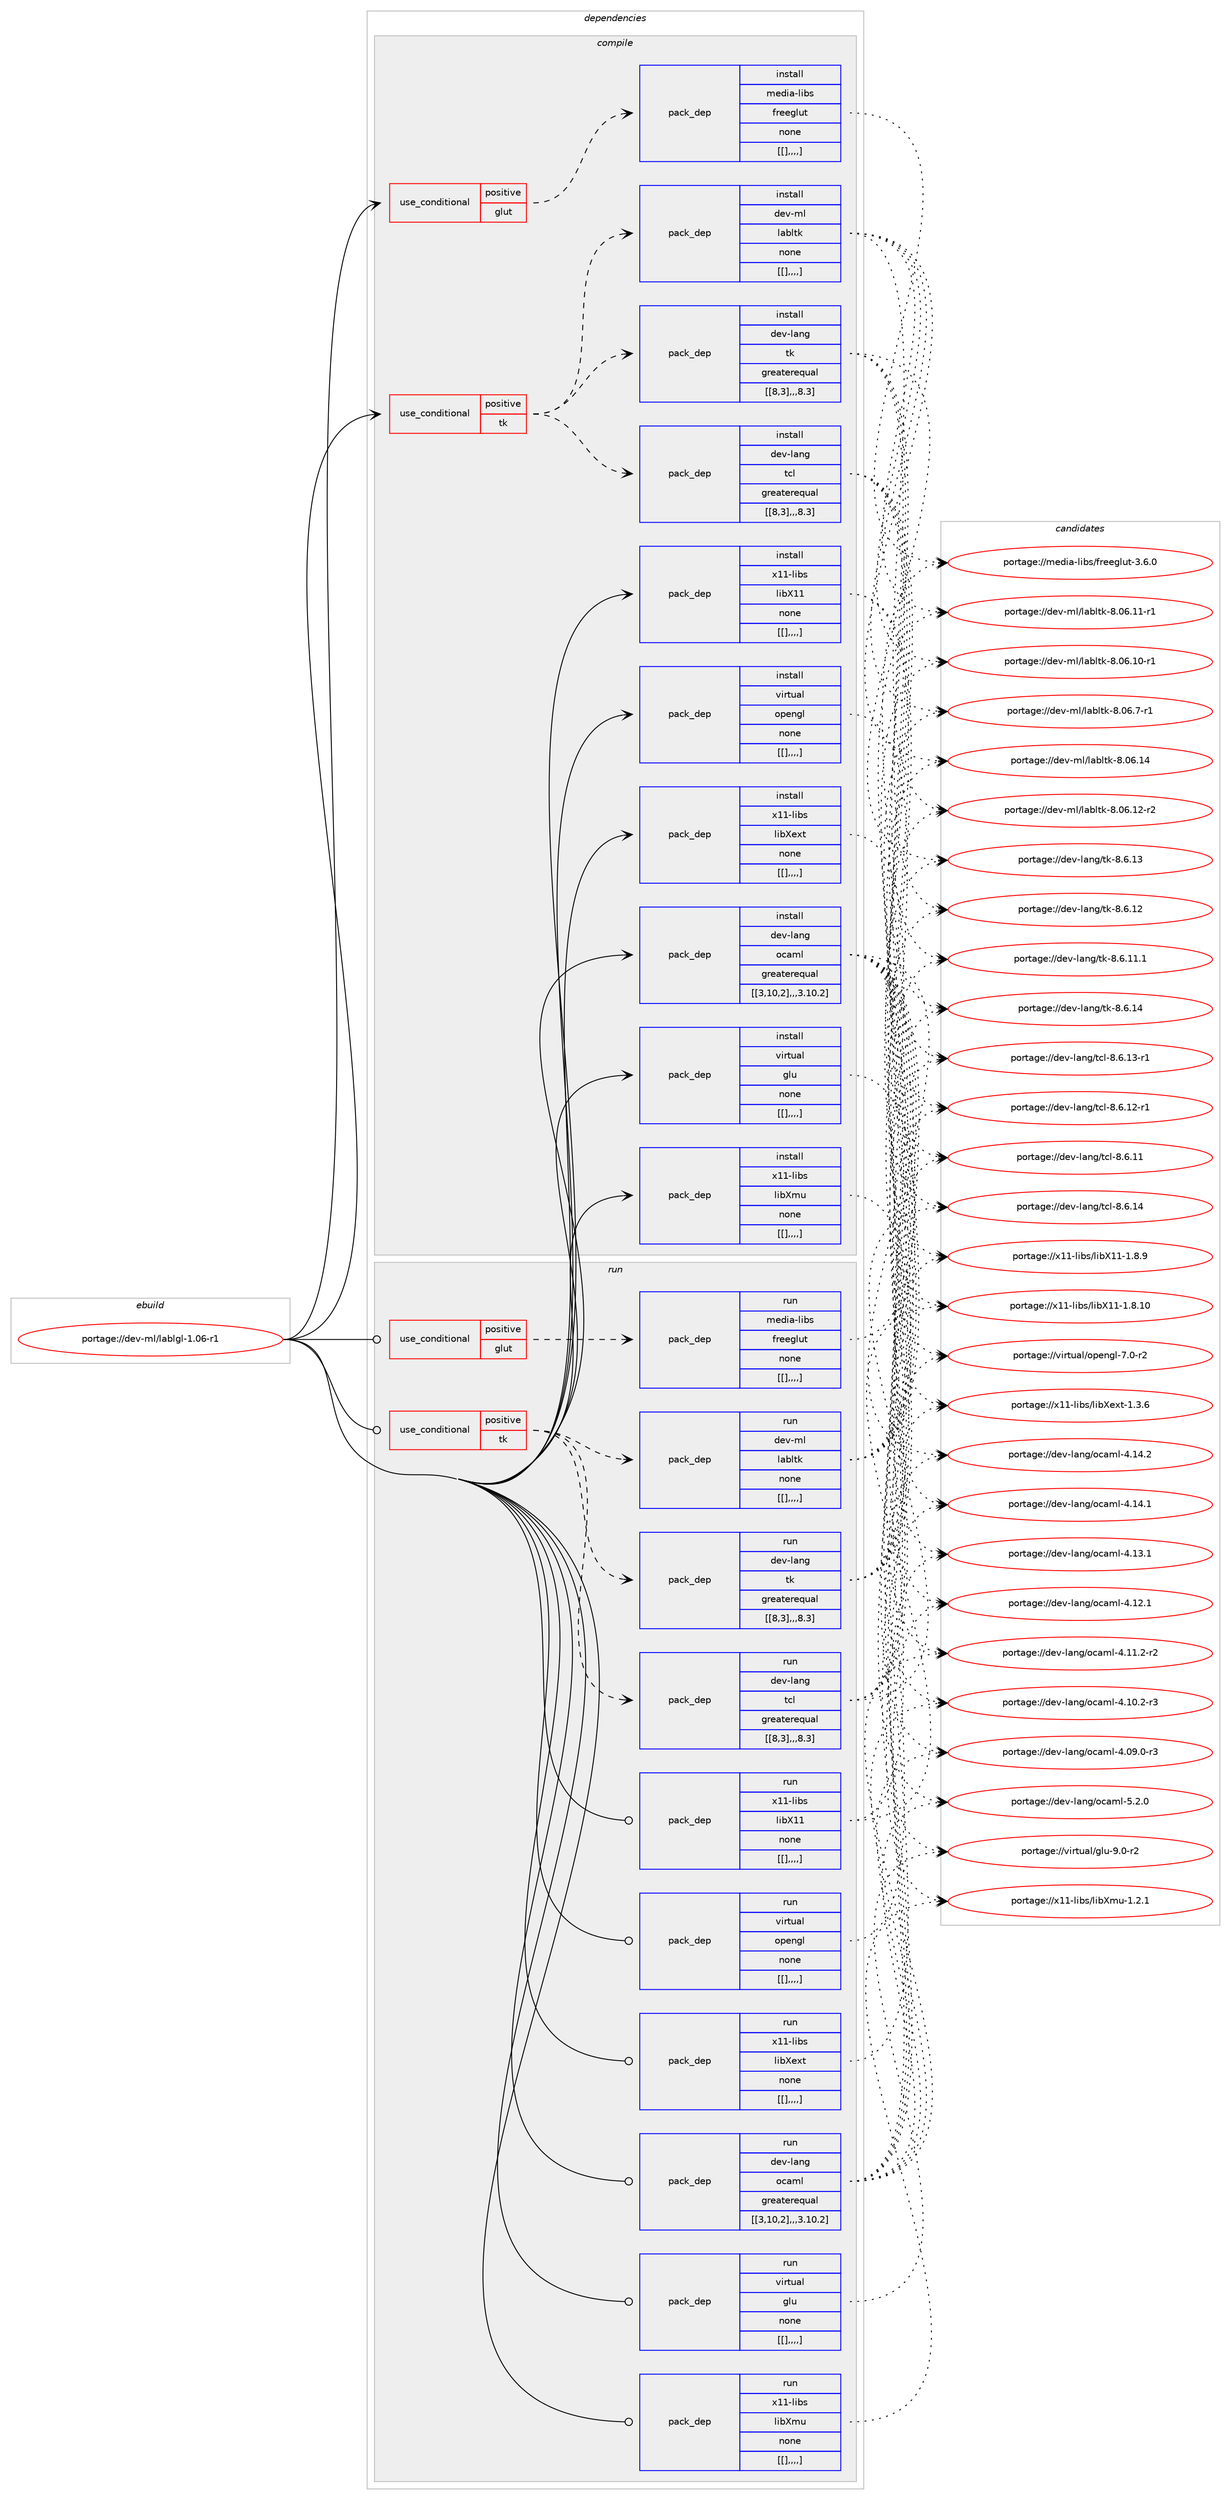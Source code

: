 digraph prolog {

# *************
# Graph options
# *************

newrank=true;
concentrate=true;
compound=true;
graph [rankdir=LR,fontname=Helvetica,fontsize=10,ranksep=1.5];#, ranksep=2.5, nodesep=0.2];
edge  [arrowhead=vee];
node  [fontname=Helvetica,fontsize=10];

# **********
# The ebuild
# **********

subgraph cluster_leftcol {
color=gray;
label=<<i>ebuild</i>>;
id [label="portage://dev-ml/lablgl-1.06-r1", color=red, width=4, href="../dev-ml/lablgl-1.06-r1.svg"];
}

# ****************
# The dependencies
# ****************

subgraph cluster_midcol {
color=gray;
label=<<i>dependencies</i>>;
subgraph cluster_compile {
fillcolor="#eeeeee";
style=filled;
label=<<i>compile</i>>;
subgraph cond29773 {
dependency120286 [label=<<TABLE BORDER="0" CELLBORDER="1" CELLSPACING="0" CELLPADDING="4"><TR><TD ROWSPAN="3" CELLPADDING="10">use_conditional</TD></TR><TR><TD>positive</TD></TR><TR><TD>glut</TD></TR></TABLE>>, shape=none, color=red];
subgraph pack89345 {
dependency120287 [label=<<TABLE BORDER="0" CELLBORDER="1" CELLSPACING="0" CELLPADDING="4" WIDTH="220"><TR><TD ROWSPAN="6" CELLPADDING="30">pack_dep</TD></TR><TR><TD WIDTH="110">install</TD></TR><TR><TD>media-libs</TD></TR><TR><TD>freeglut</TD></TR><TR><TD>none</TD></TR><TR><TD>[[],,,,]</TD></TR></TABLE>>, shape=none, color=blue];
}
dependency120286:e -> dependency120287:w [weight=20,style="dashed",arrowhead="vee"];
}
id:e -> dependency120286:w [weight=20,style="solid",arrowhead="vee"];
subgraph cond29774 {
dependency120288 [label=<<TABLE BORDER="0" CELLBORDER="1" CELLSPACING="0" CELLPADDING="4"><TR><TD ROWSPAN="3" CELLPADDING="10">use_conditional</TD></TR><TR><TD>positive</TD></TR><TR><TD>tk</TD></TR></TABLE>>, shape=none, color=red];
subgraph pack89346 {
dependency120289 [label=<<TABLE BORDER="0" CELLBORDER="1" CELLSPACING="0" CELLPADDING="4" WIDTH="220"><TR><TD ROWSPAN="6" CELLPADDING="30">pack_dep</TD></TR><TR><TD WIDTH="110">install</TD></TR><TR><TD>dev-lang</TD></TR><TR><TD>tcl</TD></TR><TR><TD>greaterequal</TD></TR><TR><TD>[[8,3],,,8.3]</TD></TR></TABLE>>, shape=none, color=blue];
}
dependency120288:e -> dependency120289:w [weight=20,style="dashed",arrowhead="vee"];
subgraph pack89347 {
dependency120290 [label=<<TABLE BORDER="0" CELLBORDER="1" CELLSPACING="0" CELLPADDING="4" WIDTH="220"><TR><TD ROWSPAN="6" CELLPADDING="30">pack_dep</TD></TR><TR><TD WIDTH="110">install</TD></TR><TR><TD>dev-lang</TD></TR><TR><TD>tk</TD></TR><TR><TD>greaterequal</TD></TR><TR><TD>[[8,3],,,8.3]</TD></TR></TABLE>>, shape=none, color=blue];
}
dependency120288:e -> dependency120290:w [weight=20,style="dashed",arrowhead="vee"];
subgraph pack89348 {
dependency120291 [label=<<TABLE BORDER="0" CELLBORDER="1" CELLSPACING="0" CELLPADDING="4" WIDTH="220"><TR><TD ROWSPAN="6" CELLPADDING="30">pack_dep</TD></TR><TR><TD WIDTH="110">install</TD></TR><TR><TD>dev-ml</TD></TR><TR><TD>labltk</TD></TR><TR><TD>none</TD></TR><TR><TD>[[],,,,]</TD></TR></TABLE>>, shape=none, color=blue];
}
dependency120288:e -> dependency120291:w [weight=20,style="dashed",arrowhead="vee"];
}
id:e -> dependency120288:w [weight=20,style="solid",arrowhead="vee"];
subgraph pack89349 {
dependency120292 [label=<<TABLE BORDER="0" CELLBORDER="1" CELLSPACING="0" CELLPADDING="4" WIDTH="220"><TR><TD ROWSPAN="6" CELLPADDING="30">pack_dep</TD></TR><TR><TD WIDTH="110">install</TD></TR><TR><TD>dev-lang</TD></TR><TR><TD>ocaml</TD></TR><TR><TD>greaterequal</TD></TR><TR><TD>[[3,10,2],,,3.10.2]</TD></TR></TABLE>>, shape=none, color=blue];
}
id:e -> dependency120292:w [weight=20,style="solid",arrowhead="vee"];
subgraph pack89350 {
dependency120293 [label=<<TABLE BORDER="0" CELLBORDER="1" CELLSPACING="0" CELLPADDING="4" WIDTH="220"><TR><TD ROWSPAN="6" CELLPADDING="30">pack_dep</TD></TR><TR><TD WIDTH="110">install</TD></TR><TR><TD>virtual</TD></TR><TR><TD>glu</TD></TR><TR><TD>none</TD></TR><TR><TD>[[],,,,]</TD></TR></TABLE>>, shape=none, color=blue];
}
id:e -> dependency120293:w [weight=20,style="solid",arrowhead="vee"];
subgraph pack89351 {
dependency120294 [label=<<TABLE BORDER="0" CELLBORDER="1" CELLSPACING="0" CELLPADDING="4" WIDTH="220"><TR><TD ROWSPAN="6" CELLPADDING="30">pack_dep</TD></TR><TR><TD WIDTH="110">install</TD></TR><TR><TD>virtual</TD></TR><TR><TD>opengl</TD></TR><TR><TD>none</TD></TR><TR><TD>[[],,,,]</TD></TR></TABLE>>, shape=none, color=blue];
}
id:e -> dependency120294:w [weight=20,style="solid",arrowhead="vee"];
subgraph pack89352 {
dependency120295 [label=<<TABLE BORDER="0" CELLBORDER="1" CELLSPACING="0" CELLPADDING="4" WIDTH="220"><TR><TD ROWSPAN="6" CELLPADDING="30">pack_dep</TD></TR><TR><TD WIDTH="110">install</TD></TR><TR><TD>x11-libs</TD></TR><TR><TD>libX11</TD></TR><TR><TD>none</TD></TR><TR><TD>[[],,,,]</TD></TR></TABLE>>, shape=none, color=blue];
}
id:e -> dependency120295:w [weight=20,style="solid",arrowhead="vee"];
subgraph pack89353 {
dependency120296 [label=<<TABLE BORDER="0" CELLBORDER="1" CELLSPACING="0" CELLPADDING="4" WIDTH="220"><TR><TD ROWSPAN="6" CELLPADDING="30">pack_dep</TD></TR><TR><TD WIDTH="110">install</TD></TR><TR><TD>x11-libs</TD></TR><TR><TD>libXext</TD></TR><TR><TD>none</TD></TR><TR><TD>[[],,,,]</TD></TR></TABLE>>, shape=none, color=blue];
}
id:e -> dependency120296:w [weight=20,style="solid",arrowhead="vee"];
subgraph pack89354 {
dependency120297 [label=<<TABLE BORDER="0" CELLBORDER="1" CELLSPACING="0" CELLPADDING="4" WIDTH="220"><TR><TD ROWSPAN="6" CELLPADDING="30">pack_dep</TD></TR><TR><TD WIDTH="110">install</TD></TR><TR><TD>x11-libs</TD></TR><TR><TD>libXmu</TD></TR><TR><TD>none</TD></TR><TR><TD>[[],,,,]</TD></TR></TABLE>>, shape=none, color=blue];
}
id:e -> dependency120297:w [weight=20,style="solid",arrowhead="vee"];
}
subgraph cluster_compileandrun {
fillcolor="#eeeeee";
style=filled;
label=<<i>compile and run</i>>;
}
subgraph cluster_run {
fillcolor="#eeeeee";
style=filled;
label=<<i>run</i>>;
subgraph cond29775 {
dependency120298 [label=<<TABLE BORDER="0" CELLBORDER="1" CELLSPACING="0" CELLPADDING="4"><TR><TD ROWSPAN="3" CELLPADDING="10">use_conditional</TD></TR><TR><TD>positive</TD></TR><TR><TD>glut</TD></TR></TABLE>>, shape=none, color=red];
subgraph pack89355 {
dependency120299 [label=<<TABLE BORDER="0" CELLBORDER="1" CELLSPACING="0" CELLPADDING="4" WIDTH="220"><TR><TD ROWSPAN="6" CELLPADDING="30">pack_dep</TD></TR><TR><TD WIDTH="110">run</TD></TR><TR><TD>media-libs</TD></TR><TR><TD>freeglut</TD></TR><TR><TD>none</TD></TR><TR><TD>[[],,,,]</TD></TR></TABLE>>, shape=none, color=blue];
}
dependency120298:e -> dependency120299:w [weight=20,style="dashed",arrowhead="vee"];
}
id:e -> dependency120298:w [weight=20,style="solid",arrowhead="odot"];
subgraph cond29776 {
dependency120300 [label=<<TABLE BORDER="0" CELLBORDER="1" CELLSPACING="0" CELLPADDING="4"><TR><TD ROWSPAN="3" CELLPADDING="10">use_conditional</TD></TR><TR><TD>positive</TD></TR><TR><TD>tk</TD></TR></TABLE>>, shape=none, color=red];
subgraph pack89356 {
dependency120301 [label=<<TABLE BORDER="0" CELLBORDER="1" CELLSPACING="0" CELLPADDING="4" WIDTH="220"><TR><TD ROWSPAN="6" CELLPADDING="30">pack_dep</TD></TR><TR><TD WIDTH="110">run</TD></TR><TR><TD>dev-lang</TD></TR><TR><TD>tcl</TD></TR><TR><TD>greaterequal</TD></TR><TR><TD>[[8,3],,,8.3]</TD></TR></TABLE>>, shape=none, color=blue];
}
dependency120300:e -> dependency120301:w [weight=20,style="dashed",arrowhead="vee"];
subgraph pack89357 {
dependency120302 [label=<<TABLE BORDER="0" CELLBORDER="1" CELLSPACING="0" CELLPADDING="4" WIDTH="220"><TR><TD ROWSPAN="6" CELLPADDING="30">pack_dep</TD></TR><TR><TD WIDTH="110">run</TD></TR><TR><TD>dev-lang</TD></TR><TR><TD>tk</TD></TR><TR><TD>greaterequal</TD></TR><TR><TD>[[8,3],,,8.3]</TD></TR></TABLE>>, shape=none, color=blue];
}
dependency120300:e -> dependency120302:w [weight=20,style="dashed",arrowhead="vee"];
subgraph pack89358 {
dependency120303 [label=<<TABLE BORDER="0" CELLBORDER="1" CELLSPACING="0" CELLPADDING="4" WIDTH="220"><TR><TD ROWSPAN="6" CELLPADDING="30">pack_dep</TD></TR><TR><TD WIDTH="110">run</TD></TR><TR><TD>dev-ml</TD></TR><TR><TD>labltk</TD></TR><TR><TD>none</TD></TR><TR><TD>[[],,,,]</TD></TR></TABLE>>, shape=none, color=blue];
}
dependency120300:e -> dependency120303:w [weight=20,style="dashed",arrowhead="vee"];
}
id:e -> dependency120300:w [weight=20,style="solid",arrowhead="odot"];
subgraph pack89359 {
dependency120304 [label=<<TABLE BORDER="0" CELLBORDER="1" CELLSPACING="0" CELLPADDING="4" WIDTH="220"><TR><TD ROWSPAN="6" CELLPADDING="30">pack_dep</TD></TR><TR><TD WIDTH="110">run</TD></TR><TR><TD>dev-lang</TD></TR><TR><TD>ocaml</TD></TR><TR><TD>greaterequal</TD></TR><TR><TD>[[3,10,2],,,3.10.2]</TD></TR></TABLE>>, shape=none, color=blue];
}
id:e -> dependency120304:w [weight=20,style="solid",arrowhead="odot"];
subgraph pack89360 {
dependency120305 [label=<<TABLE BORDER="0" CELLBORDER="1" CELLSPACING="0" CELLPADDING="4" WIDTH="220"><TR><TD ROWSPAN="6" CELLPADDING="30">pack_dep</TD></TR><TR><TD WIDTH="110">run</TD></TR><TR><TD>virtual</TD></TR><TR><TD>glu</TD></TR><TR><TD>none</TD></TR><TR><TD>[[],,,,]</TD></TR></TABLE>>, shape=none, color=blue];
}
id:e -> dependency120305:w [weight=20,style="solid",arrowhead="odot"];
subgraph pack89361 {
dependency120306 [label=<<TABLE BORDER="0" CELLBORDER="1" CELLSPACING="0" CELLPADDING="4" WIDTH="220"><TR><TD ROWSPAN="6" CELLPADDING="30">pack_dep</TD></TR><TR><TD WIDTH="110">run</TD></TR><TR><TD>virtual</TD></TR><TR><TD>opengl</TD></TR><TR><TD>none</TD></TR><TR><TD>[[],,,,]</TD></TR></TABLE>>, shape=none, color=blue];
}
id:e -> dependency120306:w [weight=20,style="solid",arrowhead="odot"];
subgraph pack89362 {
dependency120307 [label=<<TABLE BORDER="0" CELLBORDER="1" CELLSPACING="0" CELLPADDING="4" WIDTH="220"><TR><TD ROWSPAN="6" CELLPADDING="30">pack_dep</TD></TR><TR><TD WIDTH="110">run</TD></TR><TR><TD>x11-libs</TD></TR><TR><TD>libX11</TD></TR><TR><TD>none</TD></TR><TR><TD>[[],,,,]</TD></TR></TABLE>>, shape=none, color=blue];
}
id:e -> dependency120307:w [weight=20,style="solid",arrowhead="odot"];
subgraph pack89363 {
dependency120308 [label=<<TABLE BORDER="0" CELLBORDER="1" CELLSPACING="0" CELLPADDING="4" WIDTH="220"><TR><TD ROWSPAN="6" CELLPADDING="30">pack_dep</TD></TR><TR><TD WIDTH="110">run</TD></TR><TR><TD>x11-libs</TD></TR><TR><TD>libXext</TD></TR><TR><TD>none</TD></TR><TR><TD>[[],,,,]</TD></TR></TABLE>>, shape=none, color=blue];
}
id:e -> dependency120308:w [weight=20,style="solid",arrowhead="odot"];
subgraph pack89364 {
dependency120309 [label=<<TABLE BORDER="0" CELLBORDER="1" CELLSPACING="0" CELLPADDING="4" WIDTH="220"><TR><TD ROWSPAN="6" CELLPADDING="30">pack_dep</TD></TR><TR><TD WIDTH="110">run</TD></TR><TR><TD>x11-libs</TD></TR><TR><TD>libXmu</TD></TR><TR><TD>none</TD></TR><TR><TD>[[],,,,]</TD></TR></TABLE>>, shape=none, color=blue];
}
id:e -> dependency120309:w [weight=20,style="solid",arrowhead="odot"];
}
}

# **************
# The candidates
# **************

subgraph cluster_choices {
rank=same;
color=gray;
label=<<i>candidates</i>>;

subgraph choice89345 {
color=black;
nodesep=1;
choice10910110010597451081059811547102114101101103108117116455146544648 [label="portage://media-libs/freeglut-3.6.0", color=red, width=4,href="../media-libs/freeglut-3.6.0.svg"];
dependency120287:e -> choice10910110010597451081059811547102114101101103108117116455146544648:w [style=dotted,weight="100"];
}
subgraph choice89346 {
color=black;
nodesep=1;
choice1001011184510897110103471169910845564654464952 [label="portage://dev-lang/tcl-8.6.14", color=red, width=4,href="../dev-lang/tcl-8.6.14.svg"];
choice10010111845108971101034711699108455646544649514511449 [label="portage://dev-lang/tcl-8.6.13-r1", color=red, width=4,href="../dev-lang/tcl-8.6.13-r1.svg"];
choice10010111845108971101034711699108455646544649504511449 [label="portage://dev-lang/tcl-8.6.12-r1", color=red, width=4,href="../dev-lang/tcl-8.6.12-r1.svg"];
choice1001011184510897110103471169910845564654464949 [label="portage://dev-lang/tcl-8.6.11", color=red, width=4,href="../dev-lang/tcl-8.6.11.svg"];
dependency120289:e -> choice1001011184510897110103471169910845564654464952:w [style=dotted,weight="100"];
dependency120289:e -> choice10010111845108971101034711699108455646544649514511449:w [style=dotted,weight="100"];
dependency120289:e -> choice10010111845108971101034711699108455646544649504511449:w [style=dotted,weight="100"];
dependency120289:e -> choice1001011184510897110103471169910845564654464949:w [style=dotted,weight="100"];
}
subgraph choice89347 {
color=black;
nodesep=1;
choice10010111845108971101034711610745564654464952 [label="portage://dev-lang/tk-8.6.14", color=red, width=4,href="../dev-lang/tk-8.6.14.svg"];
choice10010111845108971101034711610745564654464951 [label="portage://dev-lang/tk-8.6.13", color=red, width=4,href="../dev-lang/tk-8.6.13.svg"];
choice10010111845108971101034711610745564654464950 [label="portage://dev-lang/tk-8.6.12", color=red, width=4,href="../dev-lang/tk-8.6.12.svg"];
choice100101118451089711010347116107455646544649494649 [label="portage://dev-lang/tk-8.6.11.1", color=red, width=4,href="../dev-lang/tk-8.6.11.1.svg"];
dependency120290:e -> choice10010111845108971101034711610745564654464952:w [style=dotted,weight="100"];
dependency120290:e -> choice10010111845108971101034711610745564654464951:w [style=dotted,weight="100"];
dependency120290:e -> choice10010111845108971101034711610745564654464950:w [style=dotted,weight="100"];
dependency120290:e -> choice100101118451089711010347116107455646544649494649:w [style=dotted,weight="100"];
}
subgraph choice89348 {
color=black;
nodesep=1;
choice100101118451091084710897981081161074556464854464952 [label="portage://dev-ml/labltk-8.06.14", color=red, width=4,href="../dev-ml/labltk-8.06.14.svg"];
choice1001011184510910847108979810811610745564648544649504511450 [label="portage://dev-ml/labltk-8.06.12-r2", color=red, width=4,href="../dev-ml/labltk-8.06.12-r2.svg"];
choice1001011184510910847108979810811610745564648544649494511449 [label="portage://dev-ml/labltk-8.06.11-r1", color=red, width=4,href="../dev-ml/labltk-8.06.11-r1.svg"];
choice1001011184510910847108979810811610745564648544649484511449 [label="portage://dev-ml/labltk-8.06.10-r1", color=red, width=4,href="../dev-ml/labltk-8.06.10-r1.svg"];
choice10010111845109108471089798108116107455646485446554511449 [label="portage://dev-ml/labltk-8.06.7-r1", color=red, width=4,href="../dev-ml/labltk-8.06.7-r1.svg"];
dependency120291:e -> choice100101118451091084710897981081161074556464854464952:w [style=dotted,weight="100"];
dependency120291:e -> choice1001011184510910847108979810811610745564648544649504511450:w [style=dotted,weight="100"];
dependency120291:e -> choice1001011184510910847108979810811610745564648544649494511449:w [style=dotted,weight="100"];
dependency120291:e -> choice1001011184510910847108979810811610745564648544649484511449:w [style=dotted,weight="100"];
dependency120291:e -> choice10010111845109108471089798108116107455646485446554511449:w [style=dotted,weight="100"];
}
subgraph choice89349 {
color=black;
nodesep=1;
choice1001011184510897110103471119997109108455346504648 [label="portage://dev-lang/ocaml-5.2.0", color=red, width=4,href="../dev-lang/ocaml-5.2.0.svg"];
choice100101118451089711010347111999710910845524649524650 [label="portage://dev-lang/ocaml-4.14.2", color=red, width=4,href="../dev-lang/ocaml-4.14.2.svg"];
choice100101118451089711010347111999710910845524649524649 [label="portage://dev-lang/ocaml-4.14.1", color=red, width=4,href="../dev-lang/ocaml-4.14.1.svg"];
choice100101118451089711010347111999710910845524649514649 [label="portage://dev-lang/ocaml-4.13.1", color=red, width=4,href="../dev-lang/ocaml-4.13.1.svg"];
choice100101118451089711010347111999710910845524649504649 [label="portage://dev-lang/ocaml-4.12.1", color=red, width=4,href="../dev-lang/ocaml-4.12.1.svg"];
choice1001011184510897110103471119997109108455246494946504511450 [label="portage://dev-lang/ocaml-4.11.2-r2", color=red, width=4,href="../dev-lang/ocaml-4.11.2-r2.svg"];
choice1001011184510897110103471119997109108455246494846504511451 [label="portage://dev-lang/ocaml-4.10.2-r3", color=red, width=4,href="../dev-lang/ocaml-4.10.2-r3.svg"];
choice1001011184510897110103471119997109108455246485746484511451 [label="portage://dev-lang/ocaml-4.09.0-r3", color=red, width=4,href="../dev-lang/ocaml-4.09.0-r3.svg"];
dependency120292:e -> choice1001011184510897110103471119997109108455346504648:w [style=dotted,weight="100"];
dependency120292:e -> choice100101118451089711010347111999710910845524649524650:w [style=dotted,weight="100"];
dependency120292:e -> choice100101118451089711010347111999710910845524649524649:w [style=dotted,weight="100"];
dependency120292:e -> choice100101118451089711010347111999710910845524649514649:w [style=dotted,weight="100"];
dependency120292:e -> choice100101118451089711010347111999710910845524649504649:w [style=dotted,weight="100"];
dependency120292:e -> choice1001011184510897110103471119997109108455246494946504511450:w [style=dotted,weight="100"];
dependency120292:e -> choice1001011184510897110103471119997109108455246494846504511451:w [style=dotted,weight="100"];
dependency120292:e -> choice1001011184510897110103471119997109108455246485746484511451:w [style=dotted,weight="100"];
}
subgraph choice89350 {
color=black;
nodesep=1;
choice1181051141161179710847103108117455746484511450 [label="portage://virtual/glu-9.0-r2", color=red, width=4,href="../virtual/glu-9.0-r2.svg"];
dependency120293:e -> choice1181051141161179710847103108117455746484511450:w [style=dotted,weight="100"];
}
subgraph choice89351 {
color=black;
nodesep=1;
choice1181051141161179710847111112101110103108455546484511450 [label="portage://virtual/opengl-7.0-r2", color=red, width=4,href="../virtual/opengl-7.0-r2.svg"];
dependency120294:e -> choice1181051141161179710847111112101110103108455546484511450:w [style=dotted,weight="100"];
}
subgraph choice89352 {
color=black;
nodesep=1;
choice12049494510810598115471081059888494945494656464948 [label="portage://x11-libs/libX11-1.8.10", color=red, width=4,href="../x11-libs/libX11-1.8.10.svg"];
choice120494945108105981154710810598884949454946564657 [label="portage://x11-libs/libX11-1.8.9", color=red, width=4,href="../x11-libs/libX11-1.8.9.svg"];
dependency120295:e -> choice12049494510810598115471081059888494945494656464948:w [style=dotted,weight="100"];
dependency120295:e -> choice120494945108105981154710810598884949454946564657:w [style=dotted,weight="100"];
}
subgraph choice89353 {
color=black;
nodesep=1;
choice12049494510810598115471081059888101120116454946514654 [label="portage://x11-libs/libXext-1.3.6", color=red, width=4,href="../x11-libs/libXext-1.3.6.svg"];
dependency120296:e -> choice12049494510810598115471081059888101120116454946514654:w [style=dotted,weight="100"];
}
subgraph choice89354 {
color=black;
nodesep=1;
choice12049494510810598115471081059888109117454946504649 [label="portage://x11-libs/libXmu-1.2.1", color=red, width=4,href="../x11-libs/libXmu-1.2.1.svg"];
dependency120297:e -> choice12049494510810598115471081059888109117454946504649:w [style=dotted,weight="100"];
}
subgraph choice89355 {
color=black;
nodesep=1;
choice10910110010597451081059811547102114101101103108117116455146544648 [label="portage://media-libs/freeglut-3.6.0", color=red, width=4,href="../media-libs/freeglut-3.6.0.svg"];
dependency120299:e -> choice10910110010597451081059811547102114101101103108117116455146544648:w [style=dotted,weight="100"];
}
subgraph choice89356 {
color=black;
nodesep=1;
choice1001011184510897110103471169910845564654464952 [label="portage://dev-lang/tcl-8.6.14", color=red, width=4,href="../dev-lang/tcl-8.6.14.svg"];
choice10010111845108971101034711699108455646544649514511449 [label="portage://dev-lang/tcl-8.6.13-r1", color=red, width=4,href="../dev-lang/tcl-8.6.13-r1.svg"];
choice10010111845108971101034711699108455646544649504511449 [label="portage://dev-lang/tcl-8.6.12-r1", color=red, width=4,href="../dev-lang/tcl-8.6.12-r1.svg"];
choice1001011184510897110103471169910845564654464949 [label="portage://dev-lang/tcl-8.6.11", color=red, width=4,href="../dev-lang/tcl-8.6.11.svg"];
dependency120301:e -> choice1001011184510897110103471169910845564654464952:w [style=dotted,weight="100"];
dependency120301:e -> choice10010111845108971101034711699108455646544649514511449:w [style=dotted,weight="100"];
dependency120301:e -> choice10010111845108971101034711699108455646544649504511449:w [style=dotted,weight="100"];
dependency120301:e -> choice1001011184510897110103471169910845564654464949:w [style=dotted,weight="100"];
}
subgraph choice89357 {
color=black;
nodesep=1;
choice10010111845108971101034711610745564654464952 [label="portage://dev-lang/tk-8.6.14", color=red, width=4,href="../dev-lang/tk-8.6.14.svg"];
choice10010111845108971101034711610745564654464951 [label="portage://dev-lang/tk-8.6.13", color=red, width=4,href="../dev-lang/tk-8.6.13.svg"];
choice10010111845108971101034711610745564654464950 [label="portage://dev-lang/tk-8.6.12", color=red, width=4,href="../dev-lang/tk-8.6.12.svg"];
choice100101118451089711010347116107455646544649494649 [label="portage://dev-lang/tk-8.6.11.1", color=red, width=4,href="../dev-lang/tk-8.6.11.1.svg"];
dependency120302:e -> choice10010111845108971101034711610745564654464952:w [style=dotted,weight="100"];
dependency120302:e -> choice10010111845108971101034711610745564654464951:w [style=dotted,weight="100"];
dependency120302:e -> choice10010111845108971101034711610745564654464950:w [style=dotted,weight="100"];
dependency120302:e -> choice100101118451089711010347116107455646544649494649:w [style=dotted,weight="100"];
}
subgraph choice89358 {
color=black;
nodesep=1;
choice100101118451091084710897981081161074556464854464952 [label="portage://dev-ml/labltk-8.06.14", color=red, width=4,href="../dev-ml/labltk-8.06.14.svg"];
choice1001011184510910847108979810811610745564648544649504511450 [label="portage://dev-ml/labltk-8.06.12-r2", color=red, width=4,href="../dev-ml/labltk-8.06.12-r2.svg"];
choice1001011184510910847108979810811610745564648544649494511449 [label="portage://dev-ml/labltk-8.06.11-r1", color=red, width=4,href="../dev-ml/labltk-8.06.11-r1.svg"];
choice1001011184510910847108979810811610745564648544649484511449 [label="portage://dev-ml/labltk-8.06.10-r1", color=red, width=4,href="../dev-ml/labltk-8.06.10-r1.svg"];
choice10010111845109108471089798108116107455646485446554511449 [label="portage://dev-ml/labltk-8.06.7-r1", color=red, width=4,href="../dev-ml/labltk-8.06.7-r1.svg"];
dependency120303:e -> choice100101118451091084710897981081161074556464854464952:w [style=dotted,weight="100"];
dependency120303:e -> choice1001011184510910847108979810811610745564648544649504511450:w [style=dotted,weight="100"];
dependency120303:e -> choice1001011184510910847108979810811610745564648544649494511449:w [style=dotted,weight="100"];
dependency120303:e -> choice1001011184510910847108979810811610745564648544649484511449:w [style=dotted,weight="100"];
dependency120303:e -> choice10010111845109108471089798108116107455646485446554511449:w [style=dotted,weight="100"];
}
subgraph choice89359 {
color=black;
nodesep=1;
choice1001011184510897110103471119997109108455346504648 [label="portage://dev-lang/ocaml-5.2.0", color=red, width=4,href="../dev-lang/ocaml-5.2.0.svg"];
choice100101118451089711010347111999710910845524649524650 [label="portage://dev-lang/ocaml-4.14.2", color=red, width=4,href="../dev-lang/ocaml-4.14.2.svg"];
choice100101118451089711010347111999710910845524649524649 [label="portage://dev-lang/ocaml-4.14.1", color=red, width=4,href="../dev-lang/ocaml-4.14.1.svg"];
choice100101118451089711010347111999710910845524649514649 [label="portage://dev-lang/ocaml-4.13.1", color=red, width=4,href="../dev-lang/ocaml-4.13.1.svg"];
choice100101118451089711010347111999710910845524649504649 [label="portage://dev-lang/ocaml-4.12.1", color=red, width=4,href="../dev-lang/ocaml-4.12.1.svg"];
choice1001011184510897110103471119997109108455246494946504511450 [label="portage://dev-lang/ocaml-4.11.2-r2", color=red, width=4,href="../dev-lang/ocaml-4.11.2-r2.svg"];
choice1001011184510897110103471119997109108455246494846504511451 [label="portage://dev-lang/ocaml-4.10.2-r3", color=red, width=4,href="../dev-lang/ocaml-4.10.2-r3.svg"];
choice1001011184510897110103471119997109108455246485746484511451 [label="portage://dev-lang/ocaml-4.09.0-r3", color=red, width=4,href="../dev-lang/ocaml-4.09.0-r3.svg"];
dependency120304:e -> choice1001011184510897110103471119997109108455346504648:w [style=dotted,weight="100"];
dependency120304:e -> choice100101118451089711010347111999710910845524649524650:w [style=dotted,weight="100"];
dependency120304:e -> choice100101118451089711010347111999710910845524649524649:w [style=dotted,weight="100"];
dependency120304:e -> choice100101118451089711010347111999710910845524649514649:w [style=dotted,weight="100"];
dependency120304:e -> choice100101118451089711010347111999710910845524649504649:w [style=dotted,weight="100"];
dependency120304:e -> choice1001011184510897110103471119997109108455246494946504511450:w [style=dotted,weight="100"];
dependency120304:e -> choice1001011184510897110103471119997109108455246494846504511451:w [style=dotted,weight="100"];
dependency120304:e -> choice1001011184510897110103471119997109108455246485746484511451:w [style=dotted,weight="100"];
}
subgraph choice89360 {
color=black;
nodesep=1;
choice1181051141161179710847103108117455746484511450 [label="portage://virtual/glu-9.0-r2", color=red, width=4,href="../virtual/glu-9.0-r2.svg"];
dependency120305:e -> choice1181051141161179710847103108117455746484511450:w [style=dotted,weight="100"];
}
subgraph choice89361 {
color=black;
nodesep=1;
choice1181051141161179710847111112101110103108455546484511450 [label="portage://virtual/opengl-7.0-r2", color=red, width=4,href="../virtual/opengl-7.0-r2.svg"];
dependency120306:e -> choice1181051141161179710847111112101110103108455546484511450:w [style=dotted,weight="100"];
}
subgraph choice89362 {
color=black;
nodesep=1;
choice12049494510810598115471081059888494945494656464948 [label="portage://x11-libs/libX11-1.8.10", color=red, width=4,href="../x11-libs/libX11-1.8.10.svg"];
choice120494945108105981154710810598884949454946564657 [label="portage://x11-libs/libX11-1.8.9", color=red, width=4,href="../x11-libs/libX11-1.8.9.svg"];
dependency120307:e -> choice12049494510810598115471081059888494945494656464948:w [style=dotted,weight="100"];
dependency120307:e -> choice120494945108105981154710810598884949454946564657:w [style=dotted,weight="100"];
}
subgraph choice89363 {
color=black;
nodesep=1;
choice12049494510810598115471081059888101120116454946514654 [label="portage://x11-libs/libXext-1.3.6", color=red, width=4,href="../x11-libs/libXext-1.3.6.svg"];
dependency120308:e -> choice12049494510810598115471081059888101120116454946514654:w [style=dotted,weight="100"];
}
subgraph choice89364 {
color=black;
nodesep=1;
choice12049494510810598115471081059888109117454946504649 [label="portage://x11-libs/libXmu-1.2.1", color=red, width=4,href="../x11-libs/libXmu-1.2.1.svg"];
dependency120309:e -> choice12049494510810598115471081059888109117454946504649:w [style=dotted,weight="100"];
}
}

}
